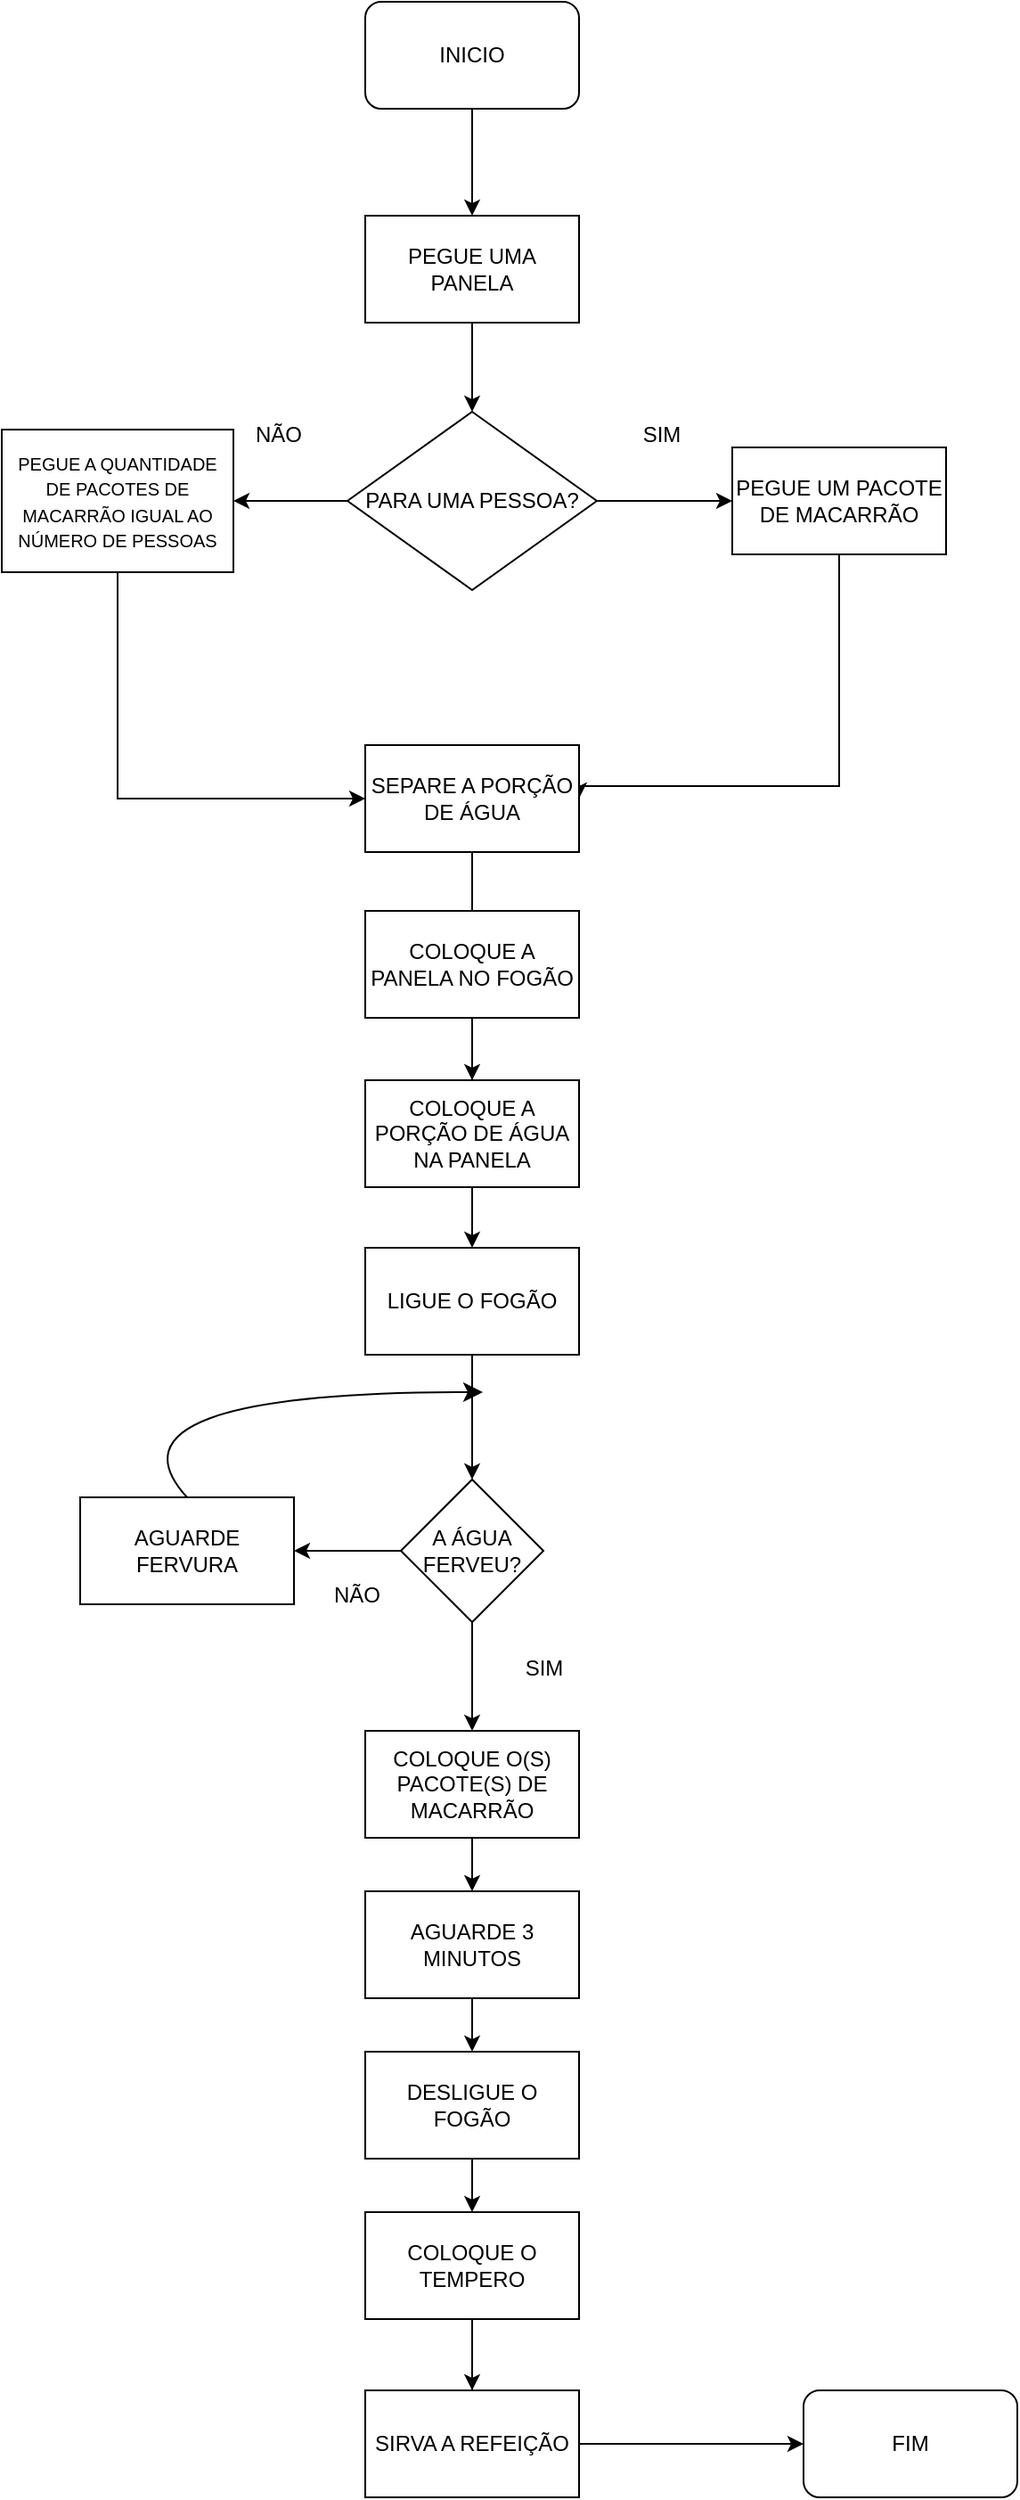 <mxfile version="22.1.21" type="github" pages="3">
  <diagram name="Refeição" id="RNMoF_OnIda3Cw2BNOBb">
    <mxGraphModel dx="872" dy="497" grid="1" gridSize="10" guides="1" tooltips="1" connect="1" arrows="1" fold="1" page="1" pageScale="1" pageWidth="827" pageHeight="1169" math="0" shadow="0">
      <root>
        <mxCell id="0" />
        <mxCell id="1" parent="0" />
        <mxCell id="RKQrDpilRz8z7lB3Kckg-7" value="" style="edgeStyle=orthogonalEdgeStyle;rounded=0;orthogonalLoop=1;jettySize=auto;html=1;" parent="1" source="RKQrDpilRz8z7lB3Kckg-1" target="RKQrDpilRz8z7lB3Kckg-6" edge="1">
          <mxGeometry relative="1" as="geometry" />
        </mxCell>
        <mxCell id="RKQrDpilRz8z7lB3Kckg-1" value="INICIO" style="rounded=1;whiteSpace=wrap;html=1;" parent="1" vertex="1">
          <mxGeometry x="354" y="40" width="120" height="60" as="geometry" />
        </mxCell>
        <mxCell id="RKQrDpilRz8z7lB3Kckg-9" value="" style="edgeStyle=orthogonalEdgeStyle;rounded=0;orthogonalLoop=1;jettySize=auto;html=1;" parent="1" source="RKQrDpilRz8z7lB3Kckg-6" target="RKQrDpilRz8z7lB3Kckg-8" edge="1">
          <mxGeometry relative="1" as="geometry" />
        </mxCell>
        <mxCell id="RKQrDpilRz8z7lB3Kckg-6" value="PEGUE UMA PANELA" style="rounded=0;whiteSpace=wrap;html=1;" parent="1" vertex="1">
          <mxGeometry x="354" y="160" width="120" height="60" as="geometry" />
        </mxCell>
        <mxCell id="RKQrDpilRz8z7lB3Kckg-17" style="edgeStyle=orthogonalEdgeStyle;rounded=0;orthogonalLoop=1;jettySize=auto;html=1;entryX=0;entryY=0.5;entryDx=0;entryDy=0;" parent="1" source="RKQrDpilRz8z7lB3Kckg-8" target="RKQrDpilRz8z7lB3Kckg-16" edge="1">
          <mxGeometry relative="1" as="geometry" />
        </mxCell>
        <mxCell id="RKQrDpilRz8z7lB3Kckg-21" style="edgeStyle=orthogonalEdgeStyle;rounded=0;orthogonalLoop=1;jettySize=auto;html=1;" parent="1" source="RKQrDpilRz8z7lB3Kckg-8" target="RKQrDpilRz8z7lB3Kckg-18" edge="1">
          <mxGeometry relative="1" as="geometry" />
        </mxCell>
        <mxCell id="RKQrDpilRz8z7lB3Kckg-8" value="PARA UMA PESSOA?" style="rhombus;whiteSpace=wrap;html=1;rounded=0;" parent="1" vertex="1">
          <mxGeometry x="344" y="270" width="140" height="100" as="geometry" />
        </mxCell>
        <mxCell id="RKQrDpilRz8z7lB3Kckg-10" value="SIM" style="text;html=1;align=center;verticalAlign=middle;resizable=0;points=[];autosize=1;strokeColor=none;fillColor=none;" parent="1" vertex="1">
          <mxGeometry x="500" y="268" width="40" height="30" as="geometry" />
        </mxCell>
        <mxCell id="RKQrDpilRz8z7lB3Kckg-11" value="NÃO" style="text;html=1;align=center;verticalAlign=middle;resizable=0;points=[];autosize=1;strokeColor=none;fillColor=none;" parent="1" vertex="1">
          <mxGeometry x="280" y="268" width="50" height="30" as="geometry" />
        </mxCell>
        <mxCell id="RKQrDpilRz8z7lB3Kckg-25" style="edgeStyle=orthogonalEdgeStyle;rounded=0;orthogonalLoop=1;jettySize=auto;html=1;entryX=1;entryY=0.5;entryDx=0;entryDy=0;" parent="1" source="RKQrDpilRz8z7lB3Kckg-16" target="RKQrDpilRz8z7lB3Kckg-22" edge="1">
          <mxGeometry relative="1" as="geometry">
            <mxPoint x="620" y="490" as="targetPoint" />
            <Array as="points">
              <mxPoint x="620" y="480" />
            </Array>
          </mxGeometry>
        </mxCell>
        <mxCell id="RKQrDpilRz8z7lB3Kckg-16" value="PEGUE UM PACOTE DE MACARRÃO" style="rounded=0;whiteSpace=wrap;html=1;" parent="1" vertex="1">
          <mxGeometry x="560" y="290" width="120" height="60" as="geometry" />
        </mxCell>
        <mxCell id="RKQrDpilRz8z7lB3Kckg-27" style="edgeStyle=orthogonalEdgeStyle;rounded=0;orthogonalLoop=1;jettySize=auto;html=1;exitX=0.5;exitY=1;exitDx=0;exitDy=0;entryX=0;entryY=0.5;entryDx=0;entryDy=0;" parent="1" source="RKQrDpilRz8z7lB3Kckg-18" target="RKQrDpilRz8z7lB3Kckg-22" edge="1">
          <mxGeometry relative="1" as="geometry" />
        </mxCell>
        <mxCell id="RKQrDpilRz8z7lB3Kckg-18" value="&lt;font style=&quot;font-size: 10px;&quot;&gt;PEGUE A QUANTIDADE DE PACOTES DE MACARRÃO IGUAL AO NÚMERO DE PESSOAS&lt;/font&gt;" style="rounded=0;whiteSpace=wrap;html=1;" parent="1" vertex="1">
          <mxGeometry x="150" y="280" width="130" height="80" as="geometry" />
        </mxCell>
        <mxCell id="RKQrDpilRz8z7lB3Kckg-29" value="" style="edgeStyle=orthogonalEdgeStyle;rounded=0;orthogonalLoop=1;jettySize=auto;html=1;" parent="1" source="RKQrDpilRz8z7lB3Kckg-22" target="RKQrDpilRz8z7lB3Kckg-28" edge="1">
          <mxGeometry relative="1" as="geometry" />
        </mxCell>
        <mxCell id="RKQrDpilRz8z7lB3Kckg-22" value="SEPARE A PORÇÃO DE ÁGUA" style="whiteSpace=wrap;html=1;rounded=0;" parent="1" vertex="1">
          <mxGeometry x="354" y="457" width="120" height="60" as="geometry" />
        </mxCell>
        <mxCell id="RKQrDpilRz8z7lB3Kckg-39" value="" style="edgeStyle=orthogonalEdgeStyle;rounded=0;orthogonalLoop=1;jettySize=auto;html=1;" parent="1" source="RKQrDpilRz8z7lB3Kckg-30" target="RKQrDpilRz8z7lB3Kckg-32" edge="1">
          <mxGeometry relative="1" as="geometry" />
        </mxCell>
        <mxCell id="RKQrDpilRz8z7lB3Kckg-30" value="COLOQUE A PANELA NO FOGÃO" style="whiteSpace=wrap;html=1;rounded=0;" parent="1" vertex="1">
          <mxGeometry x="354" y="550" width="120" height="60" as="geometry" />
        </mxCell>
        <mxCell id="RKQrDpilRz8z7lB3Kckg-32" value="COLOQUE A PORÇÃO DE ÁGUA NA PANELA" style="whiteSpace=wrap;html=1;rounded=0;" parent="1" vertex="1">
          <mxGeometry x="354" y="645" width="120" height="60" as="geometry" />
        </mxCell>
        <mxCell id="RKQrDpilRz8z7lB3Kckg-41" value="" style="edgeStyle=orthogonalEdgeStyle;rounded=0;orthogonalLoop=1;jettySize=auto;html=1;" parent="1" source="RKQrDpilRz8z7lB3Kckg-28" target="RKQrDpilRz8z7lB3Kckg-40" edge="1">
          <mxGeometry relative="1" as="geometry" />
        </mxCell>
        <mxCell id="RKQrDpilRz8z7lB3Kckg-28" value="LIGUE O FOGÃO" style="whiteSpace=wrap;html=1;rounded=0;" parent="1" vertex="1">
          <mxGeometry x="354" y="739" width="120" height="60" as="geometry" />
        </mxCell>
        <mxCell id="RKQrDpilRz8z7lB3Kckg-46" value="" style="edgeStyle=orthogonalEdgeStyle;rounded=0;orthogonalLoop=1;jettySize=auto;html=1;" parent="1" source="RKQrDpilRz8z7lB3Kckg-40" target="RKQrDpilRz8z7lB3Kckg-45" edge="1">
          <mxGeometry relative="1" as="geometry" />
        </mxCell>
        <mxCell id="RKQrDpilRz8z7lB3Kckg-48" value="" style="edgeStyle=orthogonalEdgeStyle;rounded=0;orthogonalLoop=1;jettySize=auto;html=1;" parent="1" source="RKQrDpilRz8z7lB3Kckg-40" target="RKQrDpilRz8z7lB3Kckg-47" edge="1">
          <mxGeometry relative="1" as="geometry" />
        </mxCell>
        <mxCell id="RKQrDpilRz8z7lB3Kckg-40" value="A ÁGUA FERVEU?" style="rhombus;whiteSpace=wrap;html=1;rounded=0;" parent="1" vertex="1">
          <mxGeometry x="374" y="869" width="80" height="80" as="geometry" />
        </mxCell>
        <mxCell id="RKQrDpilRz8z7lB3Kckg-42" value="SIM" style="text;html=1;align=center;verticalAlign=middle;resizable=0;points=[];autosize=1;strokeColor=none;fillColor=none;" parent="1" vertex="1">
          <mxGeometry x="434" y="960" width="40" height="30" as="geometry" />
        </mxCell>
        <mxCell id="RKQrDpilRz8z7lB3Kckg-51" value="" style="edgeStyle=orthogonalEdgeStyle;rounded=0;orthogonalLoop=1;jettySize=auto;html=1;" parent="1" source="RKQrDpilRz8z7lB3Kckg-45" target="RKQrDpilRz8z7lB3Kckg-50" edge="1">
          <mxGeometry relative="1" as="geometry" />
        </mxCell>
        <mxCell id="RKQrDpilRz8z7lB3Kckg-45" value="COLOQUE O(S) PACOTE(S) DE MACARRÃO" style="whiteSpace=wrap;html=1;rounded=0;" parent="1" vertex="1">
          <mxGeometry x="354" y="1010" width="120" height="60" as="geometry" />
        </mxCell>
        <mxCell id="dt2luHTLn8hlldQjrpz6-3" style="edgeStyle=none;curved=1;rounded=0;orthogonalLoop=1;jettySize=auto;html=1;exitX=0.5;exitY=0;exitDx=0;exitDy=0;fontSize=12;startSize=8;endSize=8;" parent="1" source="RKQrDpilRz8z7lB3Kckg-47" edge="1">
          <mxGeometry relative="1" as="geometry">
            <mxPoint x="420" y="820" as="targetPoint" />
            <Array as="points">
              <mxPoint x="200" y="820" />
            </Array>
          </mxGeometry>
        </mxCell>
        <mxCell id="RKQrDpilRz8z7lB3Kckg-47" value="AGUARDE FERVURA" style="whiteSpace=wrap;html=1;rounded=0;" parent="1" vertex="1">
          <mxGeometry x="194" y="879" width="120" height="60" as="geometry" />
        </mxCell>
        <mxCell id="RKQrDpilRz8z7lB3Kckg-49" value="NÃO" style="text;html=1;align=center;verticalAlign=middle;resizable=0;points=[];autosize=1;strokeColor=none;fillColor=none;" parent="1" vertex="1">
          <mxGeometry x="324" y="919" width="50" height="30" as="geometry" />
        </mxCell>
        <mxCell id="RKQrDpilRz8z7lB3Kckg-53" value="" style="edgeStyle=orthogonalEdgeStyle;rounded=0;orthogonalLoop=1;jettySize=auto;html=1;" parent="1" source="RKQrDpilRz8z7lB3Kckg-50" target="RKQrDpilRz8z7lB3Kckg-52" edge="1">
          <mxGeometry relative="1" as="geometry" />
        </mxCell>
        <mxCell id="RKQrDpilRz8z7lB3Kckg-50" value="AGUARDE 3 MINUTOS" style="whiteSpace=wrap;html=1;rounded=0;" parent="1" vertex="1">
          <mxGeometry x="354" y="1100" width="120" height="60" as="geometry" />
        </mxCell>
        <mxCell id="RKQrDpilRz8z7lB3Kckg-55" value="" style="edgeStyle=orthogonalEdgeStyle;rounded=0;orthogonalLoop=1;jettySize=auto;html=1;" parent="1" source="RKQrDpilRz8z7lB3Kckg-52" target="RKQrDpilRz8z7lB3Kckg-54" edge="1">
          <mxGeometry relative="1" as="geometry" />
        </mxCell>
        <mxCell id="RKQrDpilRz8z7lB3Kckg-52" value="DESLIGUE O FOGÃO" style="whiteSpace=wrap;html=1;rounded=0;" parent="1" vertex="1">
          <mxGeometry x="354" y="1190" width="120" height="60" as="geometry" />
        </mxCell>
        <mxCell id="RKQrDpilRz8z7lB3Kckg-56" style="edgeStyle=orthogonalEdgeStyle;rounded=0;orthogonalLoop=1;jettySize=auto;html=1;entryX=0;entryY=0.5;entryDx=0;entryDy=0;" parent="1" source="RKQrDpilRz8z7lB3Kckg-54" target="RKQrDpilRz8z7lB3Kckg-57" edge="1">
          <mxGeometry relative="1" as="geometry">
            <mxPoint x="570" y="1310" as="targetPoint" />
            <Array as="points">
              <mxPoint x="414" y="1420" />
              <mxPoint x="460" y="1420" />
              <mxPoint x="460" y="1410" />
            </Array>
          </mxGeometry>
        </mxCell>
        <mxCell id="RKQrDpilRz8z7lB3Kckg-59" value="" style="edgeStyle=orthogonalEdgeStyle;rounded=0;orthogonalLoop=1;jettySize=auto;html=1;" parent="1" source="RKQrDpilRz8z7lB3Kckg-54" target="RKQrDpilRz8z7lB3Kckg-58" edge="1">
          <mxGeometry relative="1" as="geometry" />
        </mxCell>
        <mxCell id="RKQrDpilRz8z7lB3Kckg-54" value="COLOQUE O TEMPERO" style="whiteSpace=wrap;html=1;rounded=0;" parent="1" vertex="1">
          <mxGeometry x="354" y="1280" width="120" height="60" as="geometry" />
        </mxCell>
        <mxCell id="RKQrDpilRz8z7lB3Kckg-57" value="FIM" style="rounded=1;whiteSpace=wrap;html=1;" parent="1" vertex="1">
          <mxGeometry x="600" y="1380" width="120" height="60" as="geometry" />
        </mxCell>
        <mxCell id="RKQrDpilRz8z7lB3Kckg-58" value="SIRVA A REFEIÇÃO" style="whiteSpace=wrap;html=1;rounded=0;" parent="1" vertex="1">
          <mxGeometry x="354" y="1380" width="120" height="60" as="geometry" />
        </mxCell>
      </root>
    </mxGraphModel>
  </diagram>
  <diagram id="HHEhe0ZFPSir2cEAQbiT" name="Contador">
    <mxGraphModel dx="1272" dy="897" grid="1" gridSize="10" guides="1" tooltips="1" connect="1" arrows="1" fold="1" page="0" pageScale="1" pageWidth="827" pageHeight="1169" background="none" math="0" shadow="0">
      <root>
        <mxCell id="0" />
        <mxCell id="1" parent="0" />
        <mxCell id="FXZtM1MSd3TET77eEm41-3" value="" style="edgeStyle=none;curved=1;rounded=0;orthogonalLoop=1;jettySize=auto;html=1;fontSize=12;startSize=8;endSize=8;" parent="1" source="FXZtM1MSd3TET77eEm41-1" target="FXZtM1MSd3TET77eEm41-2" edge="1">
          <mxGeometry relative="1" as="geometry" />
        </mxCell>
        <mxCell id="FXZtM1MSd3TET77eEm41-1" value="tamanhoSequencia = resposta&amp;nbsp;&lt;br&gt;contador = 1" style="shape=parallelogram;perimeter=parallelogramPerimeter;whiteSpace=wrap;html=1;fixedSize=1;fontSize=16;" parent="1" vertex="1">
          <mxGeometry x="110" y="110" width="260" height="70" as="geometry" />
        </mxCell>
        <mxCell id="FXZtM1MSd3TET77eEm41-9" value="" style="edgeStyle=none;curved=1;rounded=0;orthogonalLoop=1;jettySize=auto;html=1;fontSize=12;startSize=8;endSize=8;" parent="1" source="FXZtM1MSd3TET77eEm41-2" target="FXZtM1MSd3TET77eEm41-8" edge="1">
          <mxGeometry relative="1" as="geometry" />
        </mxCell>
        <mxCell id="FXZtM1MSd3TET77eEm41-6" value="&lt;b&gt;Não&lt;/b&gt;" style="text;html=1;align=center;verticalAlign=middle;resizable=0;points=[];autosize=1;strokeColor=none;fillColor=none;fontSize=16;" parent="1" vertex="1">
          <mxGeometry x="430" y="240" width="50" height="30" as="geometry" />
        </mxCell>
        <mxCell id="FXZtM1MSd3TET77eEm41-22" value="" style="edgeStyle=none;curved=1;rounded=0;orthogonalLoop=1;jettySize=auto;html=1;fontSize=12;startSize=8;endSize=8;exitX=0.508;exitY=0.819;exitDx=0;exitDy=0;exitPerimeter=0;" parent="1" source="FXZtM1MSd3TET77eEm41-8" target="FXZtM1MSd3TET77eEm41-21" edge="1">
          <mxGeometry relative="1" as="geometry">
            <mxPoint x="240" y="490" as="sourcePoint" />
          </mxGeometry>
        </mxCell>
        <mxCell id="FXZtM1MSd3TET77eEm41-8" value="Contador" style="shape=document;whiteSpace=wrap;html=1;boundedLbl=1;fontSize=16;" parent="1" vertex="1">
          <mxGeometry x="180" y="420" width="120" height="80" as="geometry" />
        </mxCell>
        <mxCell id="FXZtM1MSd3TET77eEm41-11" style="edgeStyle=none;curved=1;rounded=0;orthogonalLoop=1;jettySize=auto;html=1;exitX=0.5;exitY=1;exitDx=0;exitDy=0;fontSize=12;startSize=8;endSize=8;" parent="1" source="FXZtM1MSd3TET77eEm41-10" target="FXZtM1MSd3TET77eEm41-1" edge="1">
          <mxGeometry relative="1" as="geometry" />
        </mxCell>
        <mxCell id="FXZtM1MSd3TET77eEm41-10" value="&lt;b&gt;INÍCIO&lt;/b&gt;" style="rounded=1;whiteSpace=wrap;html=1;fontSize=16;" parent="1" vertex="1">
          <mxGeometry x="180" y="-220" width="120" height="60" as="geometry" />
        </mxCell>
        <mxCell id="FXZtM1MSd3TET77eEm41-12" value="&lt;b&gt;Inteiro: &lt;/b&gt;tamanhoSequencia, contador" style="rounded=0;whiteSpace=wrap;html=1;fontSize=16;" parent="1" vertex="1">
          <mxGeometry x="120" y="-120" width="240" height="60" as="geometry" />
        </mxCell>
        <mxCell id="FXZtM1MSd3TET77eEm41-13" value="Olá! Vamos determinar uma contagem de números inteiros? Digite um números para iniciarmos:&amp;nbsp;" style="shape=document;whiteSpace=wrap;html=1;boundedLbl=1;fontSize=16;" parent="1" vertex="1">
          <mxGeometry x="125" y="-30" width="230" height="110" as="geometry" />
        </mxCell>
        <mxCell id="FXZtM1MSd3TET77eEm41-17" value="&lt;b&gt;FIM&lt;/b&gt;" style="rounded=1;whiteSpace=wrap;html=1;fontSize=16;" parent="1" vertex="1">
          <mxGeometry x="180" y="680" width="120" height="60" as="geometry" />
        </mxCell>
        <mxCell id="FXZtM1MSd3TET77eEm41-18" value="&lt;b&gt;SIM&lt;/b&gt;" style="text;html=1;align=center;verticalAlign=middle;resizable=0;points=[];autosize=1;strokeColor=none;fillColor=none;fontSize=16;" parent="1" vertex="1">
          <mxGeometry x="250" y="370" width="50" height="30" as="geometry" />
        </mxCell>
        <mxCell id="FXZtM1MSd3TET77eEm41-23" value="" style="edgeStyle=none;curved=1;rounded=0;orthogonalLoop=1;jettySize=auto;html=1;fontSize=12;startSize=8;endSize=8;" parent="1" source="FXZtM1MSd3TET77eEm41-21" target="FXZtM1MSd3TET77eEm41-17" edge="1">
          <mxGeometry relative="1" as="geometry" />
        </mxCell>
        <mxCell id="FXZtM1MSd3TET77eEm41-21" value="contador = contador + 1&amp;nbsp;" style="shape=parallelogram;perimeter=parallelogramPerimeter;whiteSpace=wrap;html=1;fixedSize=1;fontSize=16;" parent="1" vertex="1">
          <mxGeometry x="135" y="560" width="210" height="70" as="geometry" />
        </mxCell>
        <mxCell id="FXZtM1MSd3TET77eEm41-33" value="" style="endArrow=none;html=1;rounded=0;fontSize=12;startSize=8;endSize=8;curved=1;entryX=1;entryY=0.5;entryDx=0;entryDy=0;" parent="1" target="FXZtM1MSd3TET77eEm41-17" edge="1">
          <mxGeometry width="50" height="50" relative="1" as="geometry">
            <mxPoint x="560" y="710" as="sourcePoint" />
            <mxPoint x="270" y="600" as="targetPoint" />
          </mxGeometry>
        </mxCell>
        <mxCell id="FXZtM1MSd3TET77eEm41-36" value="" style="endArrow=none;html=1;rounded=0;fontSize=12;startSize=8;endSize=8;curved=1;" parent="1" edge="1">
          <mxGeometry width="50" height="50" relative="1" as="geometry">
            <mxPoint x="560" y="710" as="sourcePoint" />
            <mxPoint x="560" y="280" as="targetPoint" />
          </mxGeometry>
        </mxCell>
        <mxCell id="FXZtM1MSd3TET77eEm41-40" value="" style="endArrow=none;html=1;rounded=0;fontSize=12;startSize=8;endSize=8;curved=1;exitX=1;exitY=0.5;exitDx=0;exitDy=0;" parent="1" source="FXZtM1MSd3TET77eEm41-2" edge="1">
          <mxGeometry width="50" height="50" relative="1" as="geometry">
            <mxPoint x="390" y="280" as="sourcePoint" />
            <mxPoint x="560" y="283" as="targetPoint" />
          </mxGeometry>
        </mxCell>
        <mxCell id="TzfdUgcz5xfyGK9DCDRL-4" value="" style="endArrow=none;html=1;rounded=0;fontSize=12;startSize=8;endSize=8;curved=1;" parent="1" edge="1">
          <mxGeometry width="50" height="50" relative="1" as="geometry">
            <mxPoint x="-40" y="600" as="sourcePoint" />
            <mxPoint x="-40" y="280" as="targetPoint" />
          </mxGeometry>
        </mxCell>
        <mxCell id="TzfdUgcz5xfyGK9DCDRL-5" value="" style="endArrow=none;html=1;rounded=0;fontSize=12;startSize=8;endSize=8;curved=1;entryX=0.035;entryY=0.568;entryDx=0;entryDy=0;entryPerimeter=0;" parent="1" target="FXZtM1MSd3TET77eEm41-21" edge="1">
          <mxGeometry width="50" height="50" relative="1" as="geometry">
            <mxPoint x="-40" y="600" as="sourcePoint" />
            <mxPoint x="140" y="600" as="targetPoint" />
          </mxGeometry>
        </mxCell>
        <mxCell id="FXZtM1MSd3TET77eEm41-2" value="contador &amp;lt;= tamanhoSequencia ?" style="rhombus;whiteSpace=wrap;html=1;fontSize=16;" parent="1" vertex="1">
          <mxGeometry x="95" y="208" width="290" height="150" as="geometry" />
        </mxCell>
        <mxCell id="TzfdUgcz5xfyGK9DCDRL-8" value="" style="endArrow=classic;html=1;rounded=0;fontSize=12;startSize=8;endSize=8;curved=1;entryX=0;entryY=0.5;entryDx=0;entryDy=0;" parent="1" target="FXZtM1MSd3TET77eEm41-2" edge="1">
          <mxGeometry width="50" height="50" relative="1" as="geometry">
            <mxPoint x="-40" y="283" as="sourcePoint" />
            <mxPoint x="90" y="279" as="targetPoint" />
          </mxGeometry>
        </mxCell>
      </root>
    </mxGraphModel>
  </diagram>
  <diagram id="-bS_Ozu2DPXqmgxybjJz" name="conversor moedas">
    <mxGraphModel dx="2144" dy="1394" grid="1" gridSize="10" guides="1" tooltips="1" connect="1" arrows="1" fold="1" page="0" pageScale="1" pageWidth="827" pageHeight="1169" math="0" shadow="0">
      <root>
        <mxCell id="0" />
        <mxCell id="1" parent="0" />
        <mxCell id="aBQnXa9oraiTCCTxGbJh-1" value="" style="edgeStyle=none;curved=1;rounded=0;orthogonalLoop=1;jettySize=auto;html=1;fontSize=12;startSize=8;endSize=8;" edge="1" parent="1" source="JV_Rk_3IQx-vg9S9TzQE-1" target="JV_Rk_3IQx-vg9S9TzQE-3">
          <mxGeometry relative="1" as="geometry" />
        </mxCell>
        <mxCell id="JV_Rk_3IQx-vg9S9TzQE-1" value="Inicio" style="rounded=1;whiteSpace=wrap;html=1;fontSize=16;" vertex="1" parent="1">
          <mxGeometry x="120" y="-30" width="120" height="60" as="geometry" />
        </mxCell>
        <mxCell id="aBQnXa9oraiTCCTxGbJh-3" value="" style="edgeStyle=none;curved=1;rounded=0;orthogonalLoop=1;jettySize=auto;html=1;fontSize=12;startSize=8;endSize=8;" edge="1" parent="1" source="JV_Rk_3IQx-vg9S9TzQE-3" target="aBQnXa9oraiTCCTxGbJh-2">
          <mxGeometry relative="1" as="geometry" />
        </mxCell>
        <mxCell id="JV_Rk_3IQx-vg9S9TzQE-3" value="&lt;b&gt;real : &lt;/b&gt;quantDolar, quantReal, cotacaoDolar&lt;br&gt;&lt;b&gt;inteiro : &lt;/b&gt;option" style="rounded=0;whiteSpace=wrap;html=1;fontSize=16;" vertex="1" parent="1">
          <mxGeometry x="70" y="70" width="220" height="60" as="geometry" />
        </mxCell>
        <mxCell id="aBQnXa9oraiTCCTxGbJh-5" value="" style="edgeStyle=none;curved=1;rounded=0;orthogonalLoop=1;jettySize=auto;html=1;fontSize=12;startSize=8;endSize=8;exitX=0.5;exitY=0.825;exitDx=0;exitDy=0;exitPerimeter=0;" edge="1" parent="1" source="aBQnXa9oraiTCCTxGbJh-2" target="aBQnXa9oraiTCCTxGbJh-4">
          <mxGeometry relative="1" as="geometry" />
        </mxCell>
        <mxCell id="aBQnXa9oraiTCCTxGbJh-2" value="Olá, Bem-vindos ao conversor de moedas" style="shape=document;whiteSpace=wrap;html=1;boundedLbl=1;fontSize=16;" vertex="1" parent="1">
          <mxGeometry x="75" y="180" width="210" height="80" as="geometry" />
        </mxCell>
        <mxCell id="aBQnXa9oraiTCCTxGbJh-8" value="" style="edgeStyle=none;curved=1;rounded=0;orthogonalLoop=1;jettySize=auto;html=1;fontSize=12;startSize=8;endSize=8;exitX=0.505;exitY=0.875;exitDx=0;exitDy=0;exitPerimeter=0;" edge="1" parent="1" source="aBQnXa9oraiTCCTxGbJh-4" target="aBQnXa9oraiTCCTxGbJh-6">
          <mxGeometry relative="1" as="geometry" />
        </mxCell>
        <mxCell id="aBQnXa9oraiTCCTxGbJh-4" value="Digite a opção desejada:&lt;br&gt;&lt;b&gt;1.&lt;/b&gt; Dólar para real&lt;br&gt;&lt;b&gt;2.&lt;/b&gt; Real para Dólar" style="shape=document;whiteSpace=wrap;html=1;boundedLbl=1;fontSize=16;" vertex="1" parent="1">
          <mxGeometry x="75" y="290" width="210" height="80" as="geometry" />
        </mxCell>
        <mxCell id="BumUvPSaQRyJshAO2N_S-2" value="" style="edgeStyle=none;curved=1;rounded=0;orthogonalLoop=1;jettySize=auto;html=1;fontSize=12;startSize=8;endSize=8;" edge="1" parent="1" source="aBQnXa9oraiTCCTxGbJh-6" target="BumUvPSaQRyJshAO2N_S-1">
          <mxGeometry relative="1" as="geometry" />
        </mxCell>
        <mxCell id="aBQnXa9oraiTCCTxGbJh-6" value="&lt;b&gt;option &lt;/b&gt;= resposta" style="shape=parallelogram;perimeter=parallelogramPerimeter;whiteSpace=wrap;html=1;fixedSize=1;fontSize=16;" vertex="1" parent="1">
          <mxGeometry x="75" y="410" width="210" height="60" as="geometry" />
        </mxCell>
        <mxCell id="BumUvPSaQRyJshAO2N_S-18" style="edgeStyle=none;curved=1;rounded=0;orthogonalLoop=1;jettySize=auto;html=1;entryX=0.5;entryY=0;entryDx=0;entryDy=0;fontSize=12;startSize=8;endSize=8;" edge="1" parent="1" source="aBQnXa9oraiTCCTxGbJh-9" target="BumUvPSaQRyJshAO2N_S-16">
          <mxGeometry relative="1" as="geometry" />
        </mxCell>
        <mxCell id="aBQnXa9oraiTCCTxGbJh-9" value="Escolheu converter:&lt;br&gt;1. Dólar para real ?" style="rhombus;whiteSpace=wrap;html=1;fontSize=16;" vertex="1" parent="1">
          <mxGeometry x="65" y="740" width="230" height="110" as="geometry" />
        </mxCell>
        <mxCell id="BumUvPSaQRyJshAO2N_S-6" value="" style="edgeStyle=none;curved=1;rounded=0;orthogonalLoop=1;jettySize=auto;html=1;fontSize=12;startSize=8;endSize=8;" edge="1" parent="1" target="BumUvPSaQRyJshAO2N_S-3">
          <mxGeometry relative="1" as="geometry">
            <mxPoint x="180" y="570" as="sourcePoint" />
          </mxGeometry>
        </mxCell>
        <mxCell id="BumUvPSaQRyJshAO2N_S-1" value="Qual a cotação do dólar?" style="shape=document;whiteSpace=wrap;html=1;boundedLbl=1;fontSize=16;" vertex="1" parent="1">
          <mxGeometry x="75" y="510" width="210" height="80" as="geometry" />
        </mxCell>
        <mxCell id="BumUvPSaQRyJshAO2N_S-7" value="" style="edgeStyle=none;curved=1;rounded=0;orthogonalLoop=1;jettySize=auto;html=1;fontSize=12;startSize=8;endSize=8;" edge="1" parent="1" source="BumUvPSaQRyJshAO2N_S-3" target="aBQnXa9oraiTCCTxGbJh-9">
          <mxGeometry relative="1" as="geometry" />
        </mxCell>
        <mxCell id="BumUvPSaQRyJshAO2N_S-3" value="&lt;b&gt;cotacaoDolar &lt;/b&gt;= resposta" style="shape=parallelogram;perimeter=parallelogramPerimeter;whiteSpace=wrap;html=1;fixedSize=1;fontSize=16;" vertex="1" parent="1">
          <mxGeometry x="75" y="630" width="210" height="60" as="geometry" />
        </mxCell>
        <mxCell id="BumUvPSaQRyJshAO2N_S-5" value="&lt;b&gt;Fim&lt;/b&gt;" style="rounded=1;whiteSpace=wrap;html=1;fontSize=16;" vertex="1" parent="1">
          <mxGeometry x="115" y="1870" width="120" height="60" as="geometry" />
        </mxCell>
        <mxCell id="BumUvPSaQRyJshAO2N_S-12" value="&lt;b&gt;Sim&lt;/b&gt;" style="text;html=1;align=center;verticalAlign=middle;resizable=0;points=[];autosize=1;strokeColor=none;fillColor=none;fontSize=16;" vertex="1" parent="1">
          <mxGeometry x="185" y="858" width="50" height="30" as="geometry" />
        </mxCell>
        <mxCell id="BumUvPSaQRyJshAO2N_S-13" value="&lt;b&gt;Não&lt;/b&gt;" style="text;html=1;align=center;verticalAlign=middle;resizable=0;points=[];autosize=1;strokeColor=none;fillColor=none;fontSize=16;" vertex="1" parent="1">
          <mxGeometry x="345" y="758" width="50" height="30" as="geometry" />
        </mxCell>
        <mxCell id="BumUvPSaQRyJshAO2N_S-24" value="" style="edgeStyle=none;curved=1;rounded=0;orthogonalLoop=1;jettySize=auto;html=1;fontSize=12;startSize=8;endSize=8;exitX=0.499;exitY=0.84;exitDx=0;exitDy=0;exitPerimeter=0;" edge="1" parent="1" source="BumUvPSaQRyJshAO2N_S-16" target="BumUvPSaQRyJshAO2N_S-23">
          <mxGeometry relative="1" as="geometry" />
        </mxCell>
        <mxCell id="BumUvPSaQRyJshAO2N_S-16" value="Digite o valor em Dólar:" style="shape=document;whiteSpace=wrap;html=1;boundedLbl=1;fontSize=16;" vertex="1" parent="1">
          <mxGeometry x="85" y="930" width="190" height="110" as="geometry" />
        </mxCell>
        <mxCell id="BumUvPSaQRyJshAO2N_S-41" value="" style="edgeStyle=none;curved=1;rounded=0;orthogonalLoop=1;jettySize=auto;html=1;fontSize=12;startSize=8;endSize=8;" edge="1" parent="1" source="BumUvPSaQRyJshAO2N_S-19" target="BumUvPSaQRyJshAO2N_S-35">
          <mxGeometry relative="1" as="geometry" />
        </mxCell>
        <mxCell id="BumUvPSaQRyJshAO2N_S-19" value="Digite o valor em Real:" style="shape=document;whiteSpace=wrap;html=1;boundedLbl=1;fontSize=16;" vertex="1" parent="1">
          <mxGeometry x="580" y="758" width="190" height="110" as="geometry" />
        </mxCell>
        <mxCell id="BumUvPSaQRyJshAO2N_S-27" value="" style="edgeStyle=none;curved=1;rounded=0;orthogonalLoop=1;jettySize=auto;html=1;fontSize=12;startSize=8;endSize=8;" edge="1" parent="1" source="BumUvPSaQRyJshAO2N_S-23" target="BumUvPSaQRyJshAO2N_S-26">
          <mxGeometry relative="1" as="geometry" />
        </mxCell>
        <mxCell id="BumUvPSaQRyJshAO2N_S-23" value="&lt;b&gt;quantDolar&lt;/b&gt; = resposta" style="shape=parallelogram;perimeter=parallelogramPerimeter;whiteSpace=wrap;html=1;fixedSize=1;fontSize=16;" vertex="1" parent="1">
          <mxGeometry x="75" y="1100" width="210" height="60" as="geometry" />
        </mxCell>
        <mxCell id="BumUvPSaQRyJshAO2N_S-29" value="" style="edgeStyle=none;curved=1;rounded=0;orthogonalLoop=1;jettySize=auto;html=1;fontSize=12;startSize=8;endSize=8;" edge="1" parent="1" source="BumUvPSaQRyJshAO2N_S-26" target="BumUvPSaQRyJshAO2N_S-28">
          <mxGeometry relative="1" as="geometry" />
        </mxCell>
        <mxCell id="BumUvPSaQRyJshAO2N_S-26" value="&lt;b&gt;quantReal&lt;/b&gt; = quantDolar * cotacaoDolar" style="whiteSpace=wrap;html=1;aspect=fixed;fontSize=15;align=left;" vertex="1" parent="1">
          <mxGeometry x="40" y="1230" width="270" height="270" as="geometry" />
        </mxCell>
        <mxCell id="BumUvPSaQRyJshAO2N_S-28" value="&lt;b&gt;quantDolar&lt;/b&gt;, em Dólares equivale a: &lt;b&gt;quantReal&lt;/b&gt;, em Reais." style="shape=document;whiteSpace=wrap;html=1;boundedLbl=1;fontSize=15;align=left;" vertex="1" parent="1">
          <mxGeometry x="50" y="1580" width="250" height="110" as="geometry" />
        </mxCell>
        <mxCell id="BumUvPSaQRyJshAO2N_S-30" style="edgeStyle=none;curved=1;rounded=0;orthogonalLoop=1;jettySize=auto;html=1;entryX=-0.012;entryY=0.343;entryDx=0;entryDy=0;entryPerimeter=0;fontSize=12;startSize=8;endSize=8;" edge="1" parent="1" source="aBQnXa9oraiTCCTxGbJh-9" target="BumUvPSaQRyJshAO2N_S-19">
          <mxGeometry relative="1" as="geometry" />
        </mxCell>
        <mxCell id="BumUvPSaQRyJshAO2N_S-43" value="" style="edgeStyle=none;curved=1;rounded=0;orthogonalLoop=1;jettySize=auto;html=1;fontSize=12;startSize=8;endSize=8;" edge="1" parent="1" source="BumUvPSaQRyJshAO2N_S-35" target="BumUvPSaQRyJshAO2N_S-39">
          <mxGeometry relative="1" as="geometry" />
        </mxCell>
        <mxCell id="BumUvPSaQRyJshAO2N_S-35" value="&lt;b&gt;quantReal&lt;/b&gt;&amp;nbsp;= resposta" style="shape=parallelogram;perimeter=parallelogramPerimeter;whiteSpace=wrap;html=1;fixedSize=1;fontSize=16;" vertex="1" parent="1">
          <mxGeometry x="570" y="1070" width="210" height="60" as="geometry" />
        </mxCell>
        <mxCell id="BumUvPSaQRyJshAO2N_S-45" value="" style="edgeStyle=none;curved=1;rounded=0;orthogonalLoop=1;jettySize=auto;html=1;fontSize=12;startSize=8;endSize=8;" edge="1" parent="1" source="BumUvPSaQRyJshAO2N_S-39" target="BumUvPSaQRyJshAO2N_S-44">
          <mxGeometry relative="1" as="geometry" />
        </mxCell>
        <mxCell id="BumUvPSaQRyJshAO2N_S-39" value="&lt;b&gt;quantDolar&lt;/b&gt;&amp;nbsp;= quantReal / cotacaoDolar" style="whiteSpace=wrap;html=1;aspect=fixed;fontSize=15;align=left;" vertex="1" parent="1">
          <mxGeometry x="540" y="1230" width="280" height="280" as="geometry" />
        </mxCell>
        <mxCell id="BumUvPSaQRyJshAO2N_S-44" value="&lt;b&gt;quantReal&lt;/b&gt;, em Reais equivale a: &lt;b&gt;quantDolar&lt;/b&gt;, em Dólares." style="shape=document;whiteSpace=wrap;html=1;boundedLbl=1;fontSize=15;align=left;" vertex="1" parent="1">
          <mxGeometry x="555" y="1580" width="250" height="110" as="geometry" />
        </mxCell>
        <mxCell id="BumUvPSaQRyJshAO2N_S-46" value="&lt;b&gt;Se não&lt;/b&gt;" style="text;html=1;align=center;verticalAlign=middle;resizable=0;points=[];autosize=1;strokeColor=none;fillColor=none;fontSize=16;" vertex="1" parent="1">
          <mxGeometry x="-50" y="750" width="80" height="30" as="geometry" />
        </mxCell>
        <mxCell id="BumUvPSaQRyJshAO2N_S-56" value="" style="endArrow=classic;html=1;rounded=0;fontSize=12;startSize=8;endSize=8;curved=1;entryX=0.008;entryY=0.384;entryDx=0;entryDy=0;entryPerimeter=0;" edge="1" parent="1" target="aBQnXa9oraiTCCTxGbJh-2">
          <mxGeometry width="50" height="50" relative="1" as="geometry">
            <mxPoint x="-122" y="211" as="sourcePoint" />
            <mxPoint x="-70" y="140" as="targetPoint" />
          </mxGeometry>
        </mxCell>
        <mxCell id="BumUvPSaQRyJshAO2N_S-60" value="" style="endArrow=none;html=1;rounded=0;fontSize=12;startSize=8;endSize=8;curved=1;" edge="1" parent="1">
          <mxGeometry width="50" height="50" relative="1" as="geometry">
            <mxPoint x="-120" y="795" as="sourcePoint" />
            <mxPoint x="-122" y="211" as="targetPoint" />
          </mxGeometry>
        </mxCell>
        <mxCell id="BumUvPSaQRyJshAO2N_S-62" value="" style="endArrow=none;html=1;rounded=0;fontSize=12;startSize=8;endSize=8;curved=1;entryX=0;entryY=0.5;entryDx=0;entryDy=0;" edge="1" parent="1" target="aBQnXa9oraiTCCTxGbJh-9">
          <mxGeometry width="50" height="50" relative="1" as="geometry">
            <mxPoint x="-120" y="795" as="sourcePoint" />
            <mxPoint x="30" y="790" as="targetPoint" />
          </mxGeometry>
        </mxCell>
      </root>
    </mxGraphModel>
  </diagram>
</mxfile>

